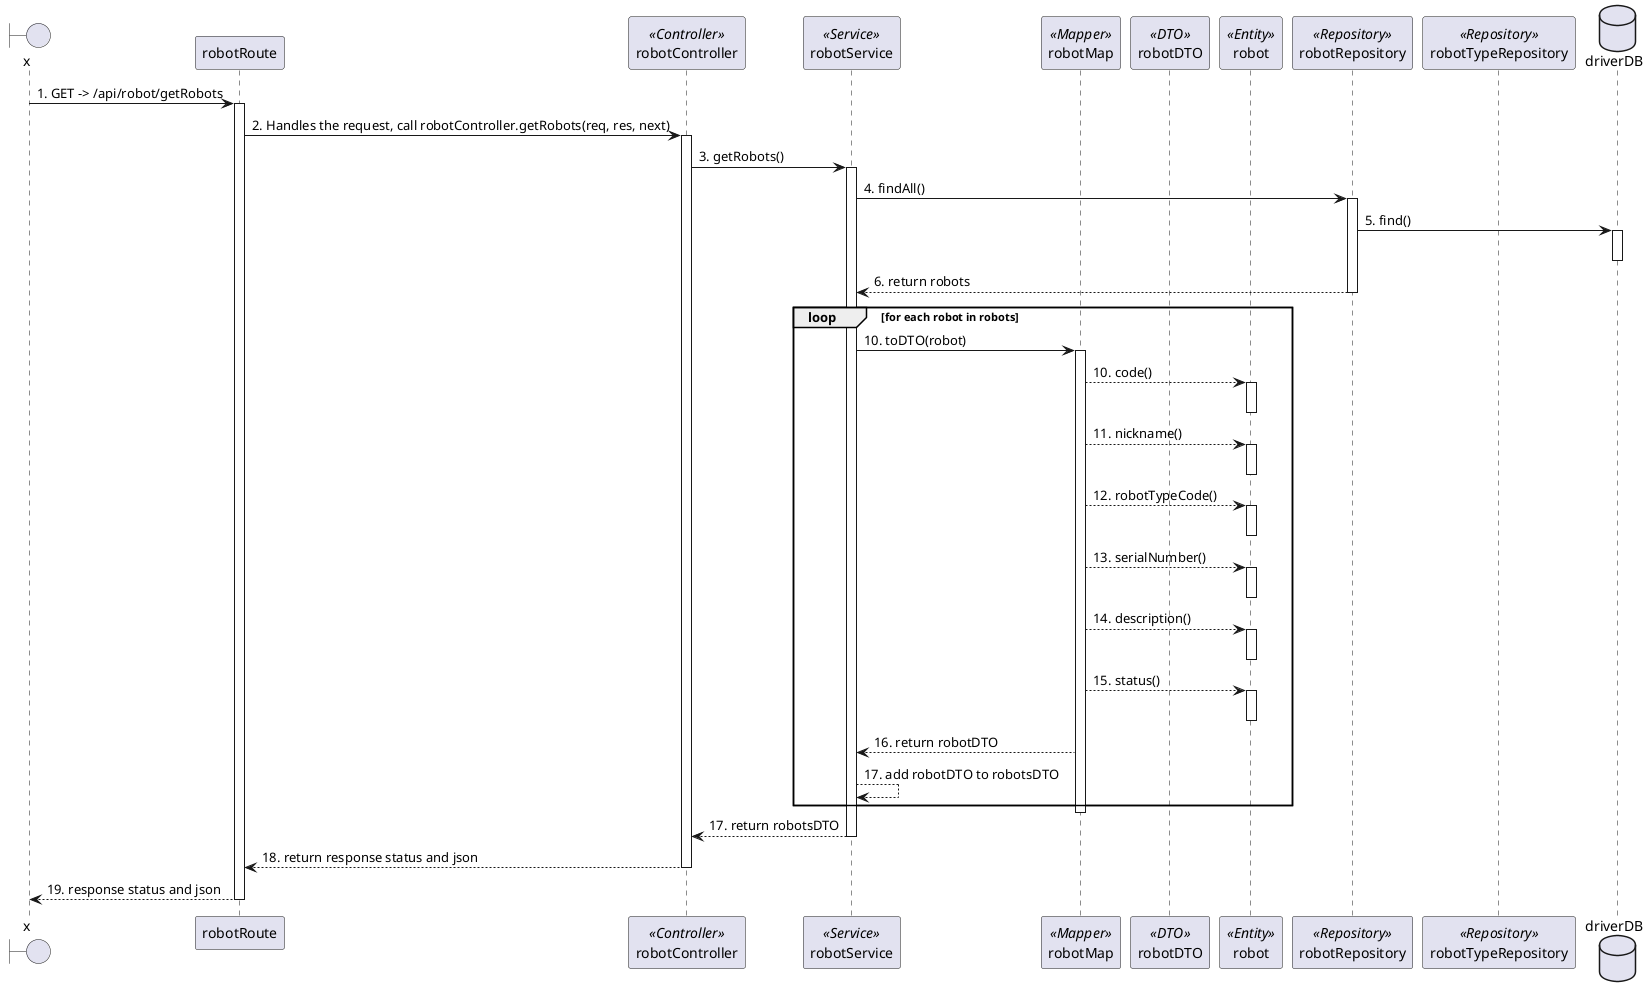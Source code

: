 @startuml V3_Processos_US380
boundary x 
participant robotRoute
participant robotController <<Controller>>
participant robotService <<Service>>
participant robotMap <<Mapper>>
participant robotDTO <<DTO>>
participant robot <<Entity>>
participant robotRepository <<Repository>>
participant robotTypeRepository <<Repository>>
database driverDB


x -> robotRoute: 1. GET -> /api/robot/getRobots
activate robotRoute
robotRoute -> robotController: 2. Handles the request, call robotController.getRobots(req, res, next)
activate robotController
robotController -> robotService: 3. getRobots()

activate robotService
robotService -> robotRepository: 4. findAll()
activate robotRepository
robotRepository -> driverDB: 5. find()
activate driverDB
deactivate driverDB
robotRepository --> robotService: 6. return robots
deactivate robotRepository

loop for each robot in robots
robotService -> robotMap: 10. toDTO(robot)
activate robotMap
robotMap --> robot: 10. code()
activate robot
deactivate robot
robotMap --> robot: 11. nickname()
activate robot
deactivate robot
robotMap --> robot: 12. robotTypeCode()
activate robot
deactivate robot
robotMap --> robot: 13. serialNumber()
activate robot
deactivate robot
robotMap --> robot: 14. description()
activate robot
deactivate robot
robotMap --> robot: 15. status()
activate robot
deactivate robot
robotMap --> robotService: 16. return robotDTO
robotService --> robotService: 17. add robotDTO to robotsDTO
end
deactivate robotMap

robotService --> robotController: 17. return robotsDTO
deactivate robotService

robotController --> robotRoute: 18. return response status and json
deactivate robotController
robotRoute --> x: 19. response status and json
deactivate robotRoute
